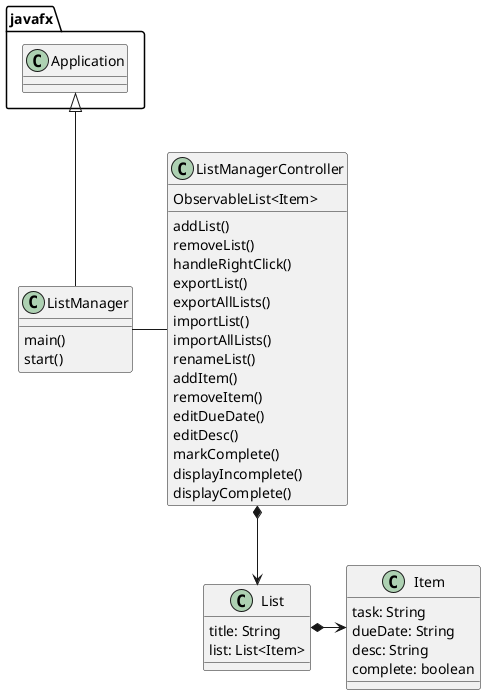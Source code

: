@startuml
'https://plantuml.com/class-diagram

class ListManager {
    main()
    start()
}

class ListManagerController {
    ObservableList<Item>

    addList()
    removeList()
    handleRightClick()
    exportList()
    exportAllLists()
    importList()
    importAllLists()
    renameList()
    addItem()
    removeItem()
    editDueDate()
    editDesc()
    markComplete()
    displayIncomplete()
    displayComplete()
}


class Item {
    task: String
    dueDate: String
    desc: String
    complete: boolean
}

class List {
    title: String
    list: List<Item>
}

javafx.Application <|-- ListManager

ListManager - ListManagerController
ListManagerController *--> List

List *-> Item

@enduml